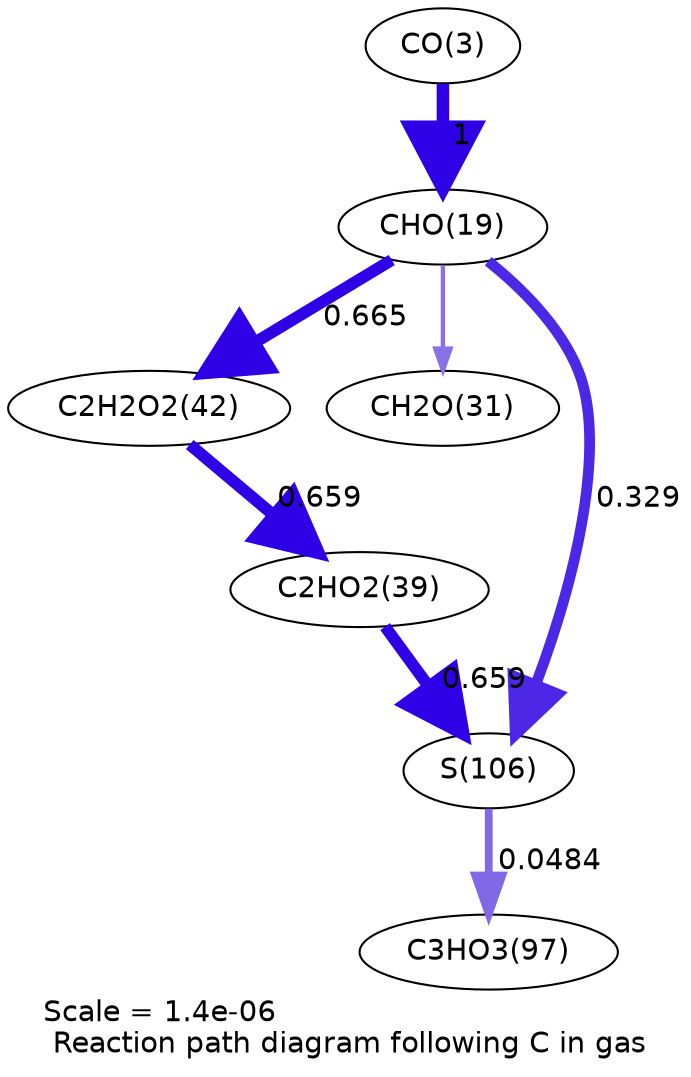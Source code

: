 digraph reaction_paths {
center=1;
s6 -> s10[fontname="Helvetica", penwidth=6, arrowsize=3, color="0.7, 1.5, 0.9"
, label=" 1"];
s10 -> s13[fontname="Helvetica", penwidth=5.69, arrowsize=2.85, color="0.7, 1.16, 0.9"
, label=" 0.665"];
s10 -> s11[fontname="Helvetica", penwidth=2.09, arrowsize=1.05, color="0.7, 0.506, 0.9"
];
s10 -> s22[fontname="Helvetica", penwidth=5.16, arrowsize=2.58, color="0.7, 0.829, 0.9"
, label=" 0.329"];
s13 -> s12[fontname="Helvetica", penwidth=5.69, arrowsize=2.84, color="0.7, 1.16, 0.9"
, label=" 0.659"];
s12 -> s22[fontname="Helvetica", penwidth=5.68, arrowsize=2.84, color="0.7, 1.16, 0.9"
, label=" 0.659"];
s22 -> s21[fontname="Helvetica", penwidth=3.71, arrowsize=1.86, color="0.7, 0.548, 0.9"
, label=" 0.0484"];
s6 [ fontname="Helvetica", label="CO(3)"];
s10 [ fontname="Helvetica", label="CHO(19)"];
s11 [ fontname="Helvetica", label="CH2O(31)"];
s12 [ fontname="Helvetica", label="C2HO2(39)"];
s13 [ fontname="Helvetica", label="C2H2O2(42)"];
s21 [ fontname="Helvetica", label="C3HO3(97)"];
s22 [ fontname="Helvetica", label="S(106)"];
 label = "Scale = 1.4e-06\l Reaction path diagram following C in gas";
 fontname = "Helvetica";
}
